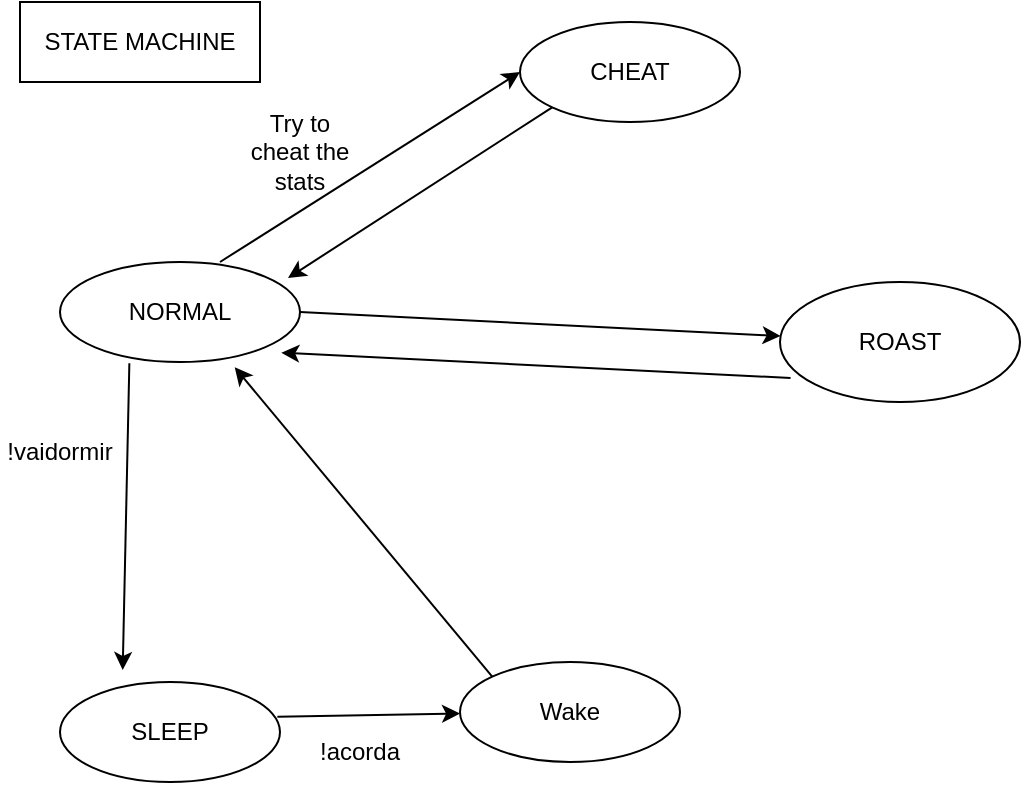 <mxfile version="24.0.4" type="device">
  <diagram name="Página-1" id="IFWNd22J4-ejbysp3bXO">
    <mxGraphModel dx="1034" dy="511" grid="1" gridSize="10" guides="1" tooltips="1" connect="1" arrows="1" fold="1" page="1" pageScale="1" pageWidth="827" pageHeight="1169" math="0" shadow="0">
      <root>
        <mxCell id="0" />
        <mxCell id="1" parent="0" />
        <mxCell id="N48HucyS1Wouuz6NcdUv-1" value="STATE MACHINE" style="rounded=0;whiteSpace=wrap;html=1;" vertex="1" parent="1">
          <mxGeometry x="40" y="40" width="120" height="40" as="geometry" />
        </mxCell>
        <mxCell id="N48HucyS1Wouuz6NcdUv-2" value="NORMAL" style="ellipse;whiteSpace=wrap;html=1;" vertex="1" parent="1">
          <mxGeometry x="60" y="170" width="120" height="50" as="geometry" />
        </mxCell>
        <mxCell id="N48HucyS1Wouuz6NcdUv-3" value="CHEAT" style="ellipse;whiteSpace=wrap;html=1;" vertex="1" parent="1">
          <mxGeometry x="290" y="50" width="110" height="50" as="geometry" />
        </mxCell>
        <mxCell id="N48HucyS1Wouuz6NcdUv-4" value="" style="endArrow=classic;html=1;rounded=0;entryX=0;entryY=0.5;entryDx=0;entryDy=0;" edge="1" parent="1" target="N48HucyS1Wouuz6NcdUv-3">
          <mxGeometry width="50" height="50" relative="1" as="geometry">
            <mxPoint x="140" y="170" as="sourcePoint" />
            <mxPoint x="190" y="120" as="targetPoint" />
          </mxGeometry>
        </mxCell>
        <mxCell id="N48HucyS1Wouuz6NcdUv-5" value="" style="endArrow=classic;html=1;rounded=0;exitX=0;exitY=1;exitDx=0;exitDy=0;entryX=0.95;entryY=0.16;entryDx=0;entryDy=0;entryPerimeter=0;" edge="1" parent="1" source="N48HucyS1Wouuz6NcdUv-3" target="N48HucyS1Wouuz6NcdUv-2">
          <mxGeometry width="50" height="50" relative="1" as="geometry">
            <mxPoint x="390" y="290" as="sourcePoint" />
            <mxPoint x="210" y="240" as="targetPoint" />
          </mxGeometry>
        </mxCell>
        <mxCell id="N48HucyS1Wouuz6NcdUv-6" value="Try to cheat the stats" style="text;html=1;align=center;verticalAlign=middle;whiteSpace=wrap;rounded=0;" vertex="1" parent="1">
          <mxGeometry x="150" y="100" width="60" height="30" as="geometry" />
        </mxCell>
        <mxCell id="N48HucyS1Wouuz6NcdUv-7" value="SLEEP" style="ellipse;whiteSpace=wrap;html=1;" vertex="1" parent="1">
          <mxGeometry x="60" y="380" width="110" height="50" as="geometry" />
        </mxCell>
        <mxCell id="N48HucyS1Wouuz6NcdUv-8" value="" style="endArrow=classic;html=1;rounded=0;exitX=0.289;exitY=1.013;exitDx=0;exitDy=0;exitPerimeter=0;entryX=0.285;entryY=-0.12;entryDx=0;entryDy=0;entryPerimeter=0;" edge="1" parent="1" source="N48HucyS1Wouuz6NcdUv-2" target="N48HucyS1Wouuz6NcdUv-7">
          <mxGeometry width="50" height="50" relative="1" as="geometry">
            <mxPoint x="390" y="290" as="sourcePoint" />
            <mxPoint x="440" y="240" as="targetPoint" />
          </mxGeometry>
        </mxCell>
        <mxCell id="N48HucyS1Wouuz6NcdUv-9" value="!vaidormir" style="text;html=1;align=center;verticalAlign=middle;whiteSpace=wrap;rounded=0;" vertex="1" parent="1">
          <mxGeometry x="30" y="250" width="60" height="30" as="geometry" />
        </mxCell>
        <mxCell id="N48HucyS1Wouuz6NcdUv-11" value="Wake" style="ellipse;whiteSpace=wrap;html=1;" vertex="1" parent="1">
          <mxGeometry x="260" y="370" width="110" height="50" as="geometry" />
        </mxCell>
        <mxCell id="N48HucyS1Wouuz6NcdUv-12" value="" style="endArrow=classic;html=1;rounded=0;exitX=0.988;exitY=0.347;exitDx=0;exitDy=0;exitPerimeter=0;" edge="1" parent="1" source="N48HucyS1Wouuz6NcdUv-7" target="N48HucyS1Wouuz6NcdUv-11">
          <mxGeometry width="50" height="50" relative="1" as="geometry">
            <mxPoint x="390" y="290" as="sourcePoint" />
            <mxPoint x="440" y="240" as="targetPoint" />
          </mxGeometry>
        </mxCell>
        <mxCell id="N48HucyS1Wouuz6NcdUv-13" value="!acorda" style="text;html=1;align=center;verticalAlign=middle;whiteSpace=wrap;rounded=0;" vertex="1" parent="1">
          <mxGeometry x="180" y="400" width="60" height="30" as="geometry" />
        </mxCell>
        <mxCell id="N48HucyS1Wouuz6NcdUv-14" value="" style="endArrow=classic;html=1;rounded=0;entryX=0.728;entryY=1.053;entryDx=0;entryDy=0;entryPerimeter=0;exitX=0;exitY=0;exitDx=0;exitDy=0;" edge="1" parent="1" source="N48HucyS1Wouuz6NcdUv-11" target="N48HucyS1Wouuz6NcdUv-2">
          <mxGeometry width="50" height="50" relative="1" as="geometry">
            <mxPoint x="390" y="290" as="sourcePoint" />
            <mxPoint x="440" y="240" as="targetPoint" />
          </mxGeometry>
        </mxCell>
        <mxCell id="N48HucyS1Wouuz6NcdUv-16" value="" style="endArrow=classic;html=1;rounded=0;exitX=1;exitY=0.5;exitDx=0;exitDy=0;" edge="1" parent="1" source="N48HucyS1Wouuz6NcdUv-2" target="N48HucyS1Wouuz6NcdUv-17">
          <mxGeometry width="50" height="50" relative="1" as="geometry">
            <mxPoint x="390" y="290" as="sourcePoint" />
            <mxPoint x="450" y="200" as="targetPoint" />
          </mxGeometry>
        </mxCell>
        <mxCell id="N48HucyS1Wouuz6NcdUv-17" value="ROAST" style="ellipse;whiteSpace=wrap;html=1;" vertex="1" parent="1">
          <mxGeometry x="420" y="180" width="120" height="60" as="geometry" />
        </mxCell>
        <mxCell id="N48HucyS1Wouuz6NcdUv-18" value="" style="endArrow=classic;html=1;rounded=0;entryX=0.922;entryY=0.907;entryDx=0;entryDy=0;entryPerimeter=0;exitX=0.044;exitY=0.8;exitDx=0;exitDy=0;exitPerimeter=0;" edge="1" parent="1" source="N48HucyS1Wouuz6NcdUv-17" target="N48HucyS1Wouuz6NcdUv-2">
          <mxGeometry width="50" height="50" relative="1" as="geometry">
            <mxPoint x="390" y="290" as="sourcePoint" />
            <mxPoint x="440" y="240" as="targetPoint" />
          </mxGeometry>
        </mxCell>
      </root>
    </mxGraphModel>
  </diagram>
</mxfile>
